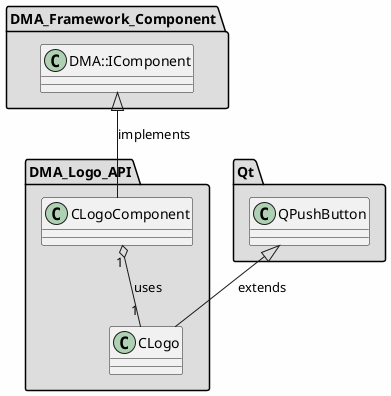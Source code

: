 
@startuml

skinparam backgroundColor #FEFEFE
skinparam wrapWidth 600
package "DMA_Framework_Component" #DDDDDD
{

class "DMA::IComponent"
{
}

}

package "DMA_Logo_API" #DDDDDD
{

class "CLogo"
{
}

class "CLogoComponent"
{
}

}

package "Qt" #DDDDDD
{

class "QPushButton"
{
}

}

'====================Inheritance section====================
QPushButton <|-- CLogo : extends
DMA::IComponent <|-- CLogoComponent : implements

'====================Dependencies section====================
CLogoComponent "1" o-- "1" CLogo : uses

@enduml